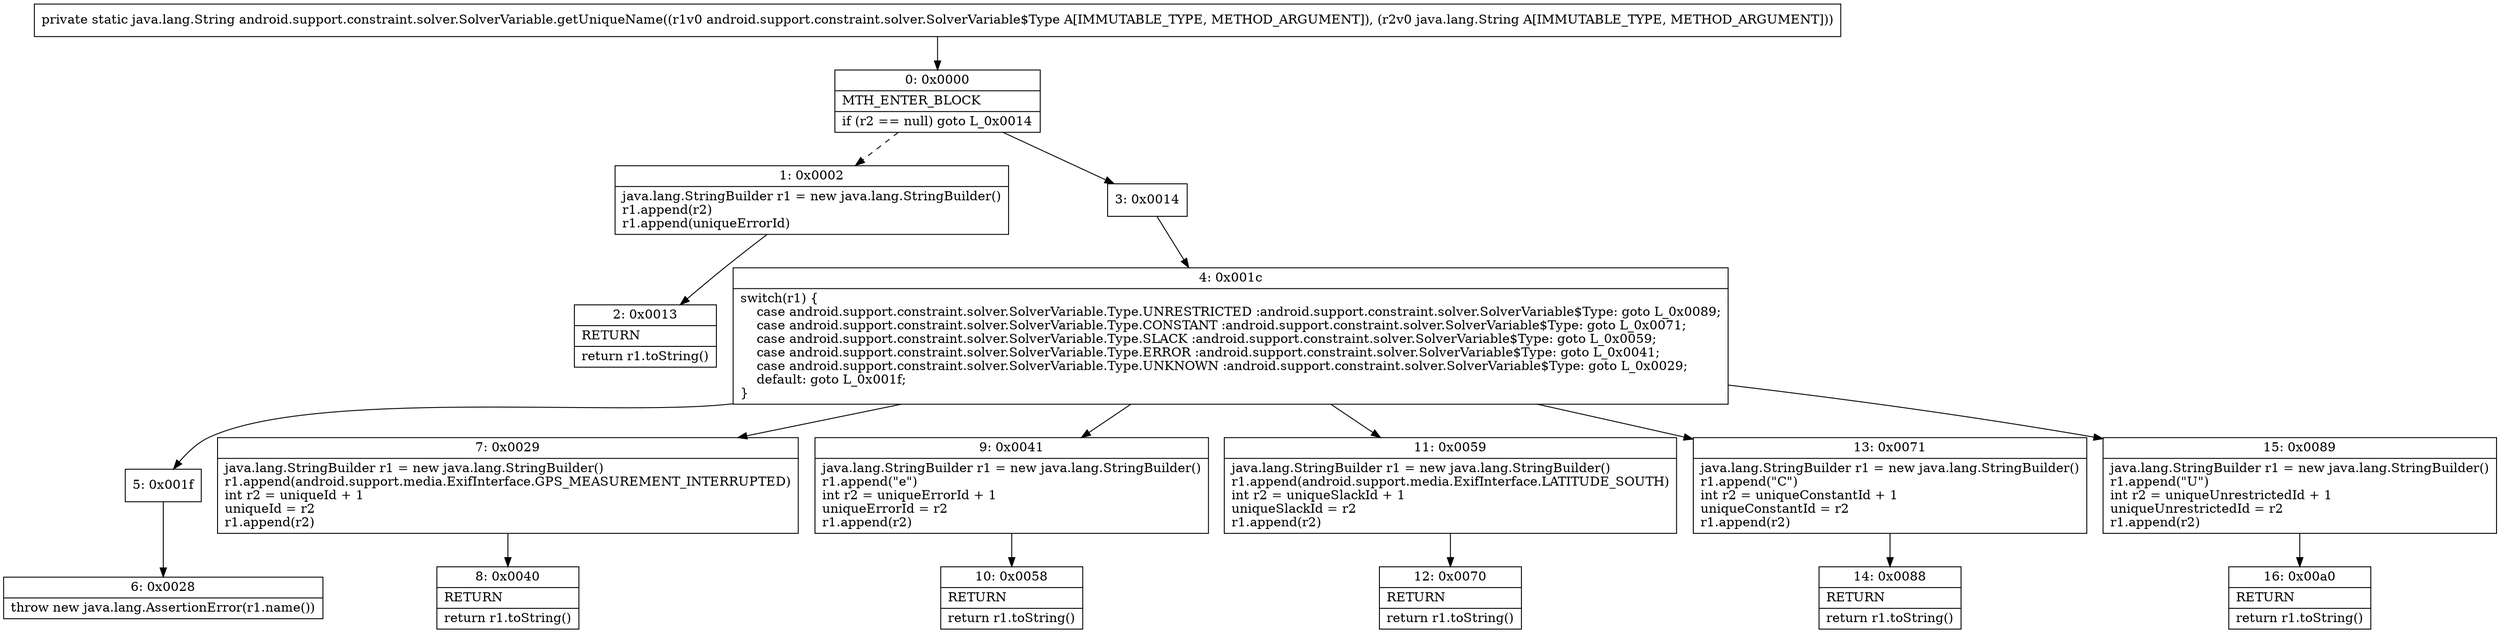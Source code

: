 digraph "CFG forandroid.support.constraint.solver.SolverVariable.getUniqueName(Landroid\/support\/constraint\/solver\/SolverVariable$Type;Ljava\/lang\/String;)Ljava\/lang\/String;" {
Node_0 [shape=record,label="{0\:\ 0x0000|MTH_ENTER_BLOCK\l|if (r2 == null) goto L_0x0014\l}"];
Node_1 [shape=record,label="{1\:\ 0x0002|java.lang.StringBuilder r1 = new java.lang.StringBuilder()\lr1.append(r2)\lr1.append(uniqueErrorId)\l}"];
Node_2 [shape=record,label="{2\:\ 0x0013|RETURN\l|return r1.toString()\l}"];
Node_3 [shape=record,label="{3\:\ 0x0014}"];
Node_4 [shape=record,label="{4\:\ 0x001c|switch(r1) \{\l    case android.support.constraint.solver.SolverVariable.Type.UNRESTRICTED :android.support.constraint.solver.SolverVariable$Type: goto L_0x0089;\l    case android.support.constraint.solver.SolverVariable.Type.CONSTANT :android.support.constraint.solver.SolverVariable$Type: goto L_0x0071;\l    case android.support.constraint.solver.SolverVariable.Type.SLACK :android.support.constraint.solver.SolverVariable$Type: goto L_0x0059;\l    case android.support.constraint.solver.SolverVariable.Type.ERROR :android.support.constraint.solver.SolverVariable$Type: goto L_0x0041;\l    case android.support.constraint.solver.SolverVariable.Type.UNKNOWN :android.support.constraint.solver.SolverVariable$Type: goto L_0x0029;\l    default: goto L_0x001f;\l\}\l}"];
Node_5 [shape=record,label="{5\:\ 0x001f}"];
Node_6 [shape=record,label="{6\:\ 0x0028|throw new java.lang.AssertionError(r1.name())\l}"];
Node_7 [shape=record,label="{7\:\ 0x0029|java.lang.StringBuilder r1 = new java.lang.StringBuilder()\lr1.append(android.support.media.ExifInterface.GPS_MEASUREMENT_INTERRUPTED)\lint r2 = uniqueId + 1\luniqueId = r2\lr1.append(r2)\l}"];
Node_8 [shape=record,label="{8\:\ 0x0040|RETURN\l|return r1.toString()\l}"];
Node_9 [shape=record,label="{9\:\ 0x0041|java.lang.StringBuilder r1 = new java.lang.StringBuilder()\lr1.append(\"e\")\lint r2 = uniqueErrorId + 1\luniqueErrorId = r2\lr1.append(r2)\l}"];
Node_10 [shape=record,label="{10\:\ 0x0058|RETURN\l|return r1.toString()\l}"];
Node_11 [shape=record,label="{11\:\ 0x0059|java.lang.StringBuilder r1 = new java.lang.StringBuilder()\lr1.append(android.support.media.ExifInterface.LATITUDE_SOUTH)\lint r2 = uniqueSlackId + 1\luniqueSlackId = r2\lr1.append(r2)\l}"];
Node_12 [shape=record,label="{12\:\ 0x0070|RETURN\l|return r1.toString()\l}"];
Node_13 [shape=record,label="{13\:\ 0x0071|java.lang.StringBuilder r1 = new java.lang.StringBuilder()\lr1.append(\"C\")\lint r2 = uniqueConstantId + 1\luniqueConstantId = r2\lr1.append(r2)\l}"];
Node_14 [shape=record,label="{14\:\ 0x0088|RETURN\l|return r1.toString()\l}"];
Node_15 [shape=record,label="{15\:\ 0x0089|java.lang.StringBuilder r1 = new java.lang.StringBuilder()\lr1.append(\"U\")\lint r2 = uniqueUnrestrictedId + 1\luniqueUnrestrictedId = r2\lr1.append(r2)\l}"];
Node_16 [shape=record,label="{16\:\ 0x00a0|RETURN\l|return r1.toString()\l}"];
MethodNode[shape=record,label="{private static java.lang.String android.support.constraint.solver.SolverVariable.getUniqueName((r1v0 android.support.constraint.solver.SolverVariable$Type A[IMMUTABLE_TYPE, METHOD_ARGUMENT]), (r2v0 java.lang.String A[IMMUTABLE_TYPE, METHOD_ARGUMENT])) }"];
MethodNode -> Node_0;
Node_0 -> Node_1[style=dashed];
Node_0 -> Node_3;
Node_1 -> Node_2;
Node_3 -> Node_4;
Node_4 -> Node_5;
Node_4 -> Node_7;
Node_4 -> Node_9;
Node_4 -> Node_11;
Node_4 -> Node_13;
Node_4 -> Node_15;
Node_5 -> Node_6;
Node_7 -> Node_8;
Node_9 -> Node_10;
Node_11 -> Node_12;
Node_13 -> Node_14;
Node_15 -> Node_16;
}

